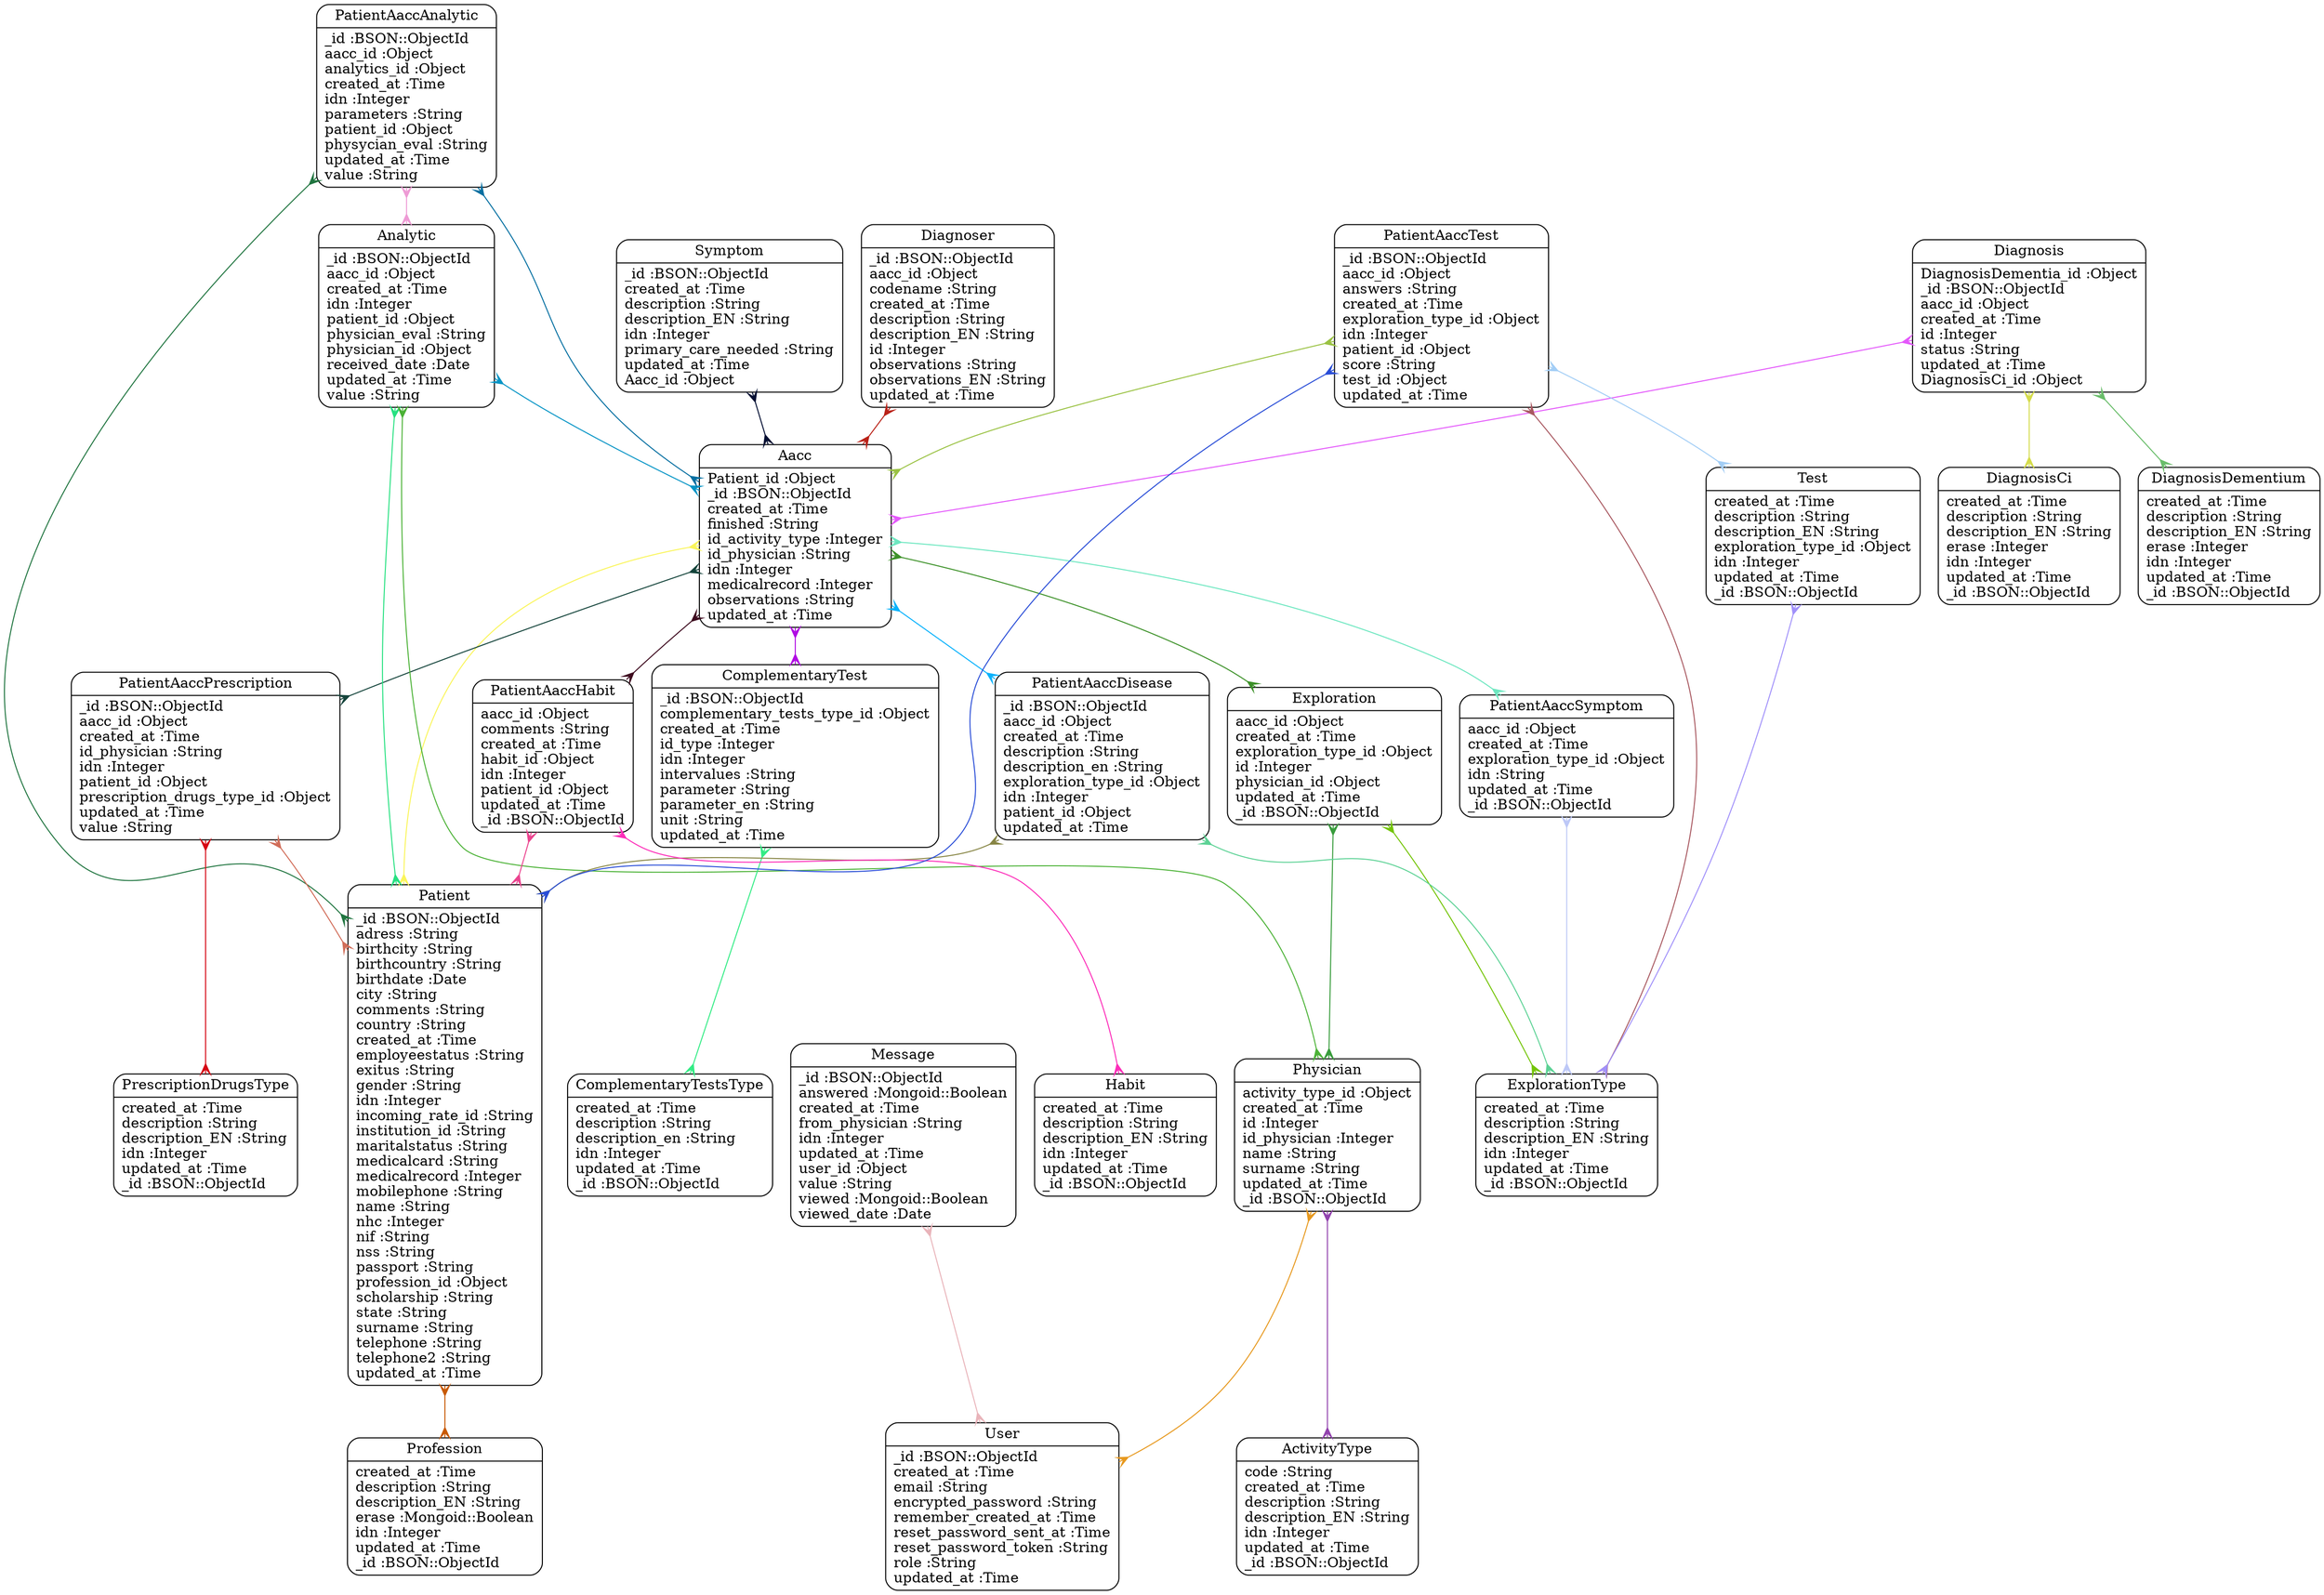 digraph models_diagram {
	graph[overlap=false, splines=true, bgcolor="white"]
	"Aacc" [shape=Mrecord, label="{Aacc|Patient_id :Object\l_id :BSON::ObjectId\lcreated_at :Time\lfinished :String\lid_activity_type :Integer\lid_physician :String\lidn :Integer\lmedicalrecord :Integer\lobservations :String\lupdated_at :Time\l}"]
	"ActivityType" [shape=Mrecord, label="{ActivityType|code :String\lcreated_at :Time\ldescription :String\ldescription_EN :String\lidn :Integer\lupdated_at :Time\l_id :BSON::ObjectId\l}"]
	"Analytic" [shape=Mrecord, label="{Analytic|_id :BSON::ObjectId\laacc_id :Object\lcreated_at :Time\lidn :Integer\lpatient_id :Object\lphysician_eval :String\lphysician_id :Object\lreceived_date :Date\lupdated_at :Time\lvalue :String\l}"]
	"ComplementaryTest" [shape=Mrecord, label="{ComplementaryTest|_id :BSON::ObjectId\lcomplementary_tests_type_id :Object\lcreated_at :Time\lid_type :Integer\lidn :Integer\lintervalues :String\lparameter :String\lparameter_en :String\lunit :String\lupdated_at :Time\l}"]
	"ComplementaryTestsType" [shape=Mrecord, label="{ComplementaryTestsType|created_at :Time\ldescription :String\ldescription_en :String\lidn :Integer\lupdated_at :Time\l_id :BSON::ObjectId\l}"]
	"Diagnoser" [shape=Mrecord, label="{Diagnoser|_id :BSON::ObjectId\laacc_id :Object\lcodename :String\lcreated_at :Time\ldescription :String\ldescription_EN :String\lid :Integer\lobservations :String\lobservations_EN :String\lupdated_at :Time\l}"]
	"Diagnosis" [shape=Mrecord, label="{Diagnosis|DiagnosisDementia_id :Object\l_id :BSON::ObjectId\laacc_id :Object\lcreated_at :Time\lid :Integer\lstatus :String\lupdated_at :Time\lDiagnosisCi_id :Object\l}"]
	"DiagnosisCi" [shape=Mrecord, label="{DiagnosisCi|created_at :Time\ldescription :String\ldescription_EN :String\lerase :Integer\lidn :Integer\lupdated_at :Time\l_id :BSON::ObjectId\l}"]
	"DiagnosisDementium" [shape=Mrecord, label="{DiagnosisDementium|created_at :Time\ldescription :String\ldescription_EN :String\lerase :Integer\lidn :Integer\lupdated_at :Time\l_id :BSON::ObjectId\l}"]
	"Exploration" [shape=Mrecord, label="{Exploration|aacc_id :Object\lcreated_at :Time\lexploration_type_id :Object\lid :Integer\lphysician_id :Object\lupdated_at :Time\l_id :BSON::ObjectId\l}"]
	"ExplorationType" [shape=Mrecord, label="{ExplorationType|created_at :Time\ldescription :String\ldescription_EN :String\lidn :Integer\lupdated_at :Time\l_id :BSON::ObjectId\l}"]
	"Habit" [shape=Mrecord, label="{Habit|created_at :Time\ldescription :String\ldescription_EN :String\lidn :Integer\lupdated_at :Time\l_id :BSON::ObjectId\l}"]
	"Message" [shape=Mrecord, label="{Message|_id :BSON::ObjectId\lanswered :Mongoid::Boolean\lcreated_at :Time\lfrom_physician :String\lidn :Integer\lupdated_at :Time\luser_id :Object\lvalue :String\lviewed :Mongoid::Boolean\lviewed_date :Date\l}"]
	"Patient" [shape=Mrecord, label="{Patient|_id :BSON::ObjectId\ladress :String\lbirthcity :String\lbirthcountry :String\lbirthdate :Date\lcity :String\lcomments :String\lcountry :String\lcreated_at :Time\lemployeestatus :String\lexitus :String\lgender :String\lidn :Integer\lincoming_rate_id :String\linstitution_id :String\lmaritalstatus :String\lmedicalcard :String\lmedicalrecord :Integer\lmobilephone :String\lname :String\lnhc :Integer\lnif :String\lnss :String\lpassport :String\lprofession_id :Object\lscholarship :String\lstate :String\lsurname :String\ltelephone :String\ltelephone2 :String\lupdated_at :Time\l}"]
	"PatientAaccAnalytic" [shape=Mrecord, label="{PatientAaccAnalytic|_id :BSON::ObjectId\laacc_id :Object\lanalytics_id :Object\lcreated_at :Time\lidn :Integer\lparameters :String\lpatient_id :Object\lphysycian_eval :String\lupdated_at :Time\lvalue :String\l}"]
	"PatientAaccDisease" [shape=Mrecord, label="{PatientAaccDisease|_id :BSON::ObjectId\laacc_id :Object\lcreated_at :Time\ldescription :String\ldescription_en :String\lexploration_type_id :Object\lidn :Integer\lpatient_id :Object\lupdated_at :Time\l}"]
	"PatientAaccHabit" [shape=Mrecord, label="{PatientAaccHabit|aacc_id :Object\lcomments :String\lcreated_at :Time\lhabit_id :Object\lidn :Integer\lpatient_id :Object\lupdated_at :Time\l_id :BSON::ObjectId\l}"]
	"PatientAaccPrescription" [shape=Mrecord, label="{PatientAaccPrescription|_id :BSON::ObjectId\laacc_id :Object\lcreated_at :Time\lid_physician :String\lidn :Integer\lpatient_id :Object\lprescription_drugs_type_id :Object\lupdated_at :Time\lvalue :String\l}"]
	"PatientAaccSymptom" [shape=Mrecord, label="{PatientAaccSymptom|aacc_id :Object\lcreated_at :Time\lexploration_type_id :Object\lidn :String\lupdated_at :Time\l_id :BSON::ObjectId\l}"]
	"PatientAaccTest" [shape=Mrecord, label="{PatientAaccTest|_id :BSON::ObjectId\laacc_id :Object\lanswers :String\lcreated_at :Time\lexploration_type_id :Object\lidn :Integer\lpatient_id :Object\lscore :String\ltest_id :Object\lupdated_at :Time\l}"]
	"Physician" [shape=Mrecord, label="{Physician|activity_type_id :Object\lcreated_at :Time\lid :Integer\lid_physician :Integer\lname :String\lsurname :String\lupdated_at :Time\l_id :BSON::ObjectId\l}"]
	"PrescriptionDrugsType" [shape=Mrecord, label="{PrescriptionDrugsType|created_at :Time\ldescription :String\ldescription_EN :String\lidn :Integer\lupdated_at :Time\l_id :BSON::ObjectId\l}"]
	"Profession" [shape=Mrecord, label="{Profession|created_at :Time\ldescription :String\ldescription_EN :String\lerase :Mongoid::Boolean\lidn :Integer\lupdated_at :Time\l_id :BSON::ObjectId\l}"]
	"Symptom" [shape=Mrecord, label="{Symptom|_id :BSON::ObjectId\lcreated_at :Time\ldescription :String\ldescription_EN :String\lidn :Integer\lprimary_care_needed :String\lupdated_at :Time\lAacc_id :Object\l}"]
	"Test" [shape=Mrecord, label="{Test|created_at :Time\ldescription :String\ldescription_EN :String\lexploration_type_id :Object\lidn :Integer\lupdated_at :Time\l_id :BSON::ObjectId\l}"]
	"User" [shape=Mrecord, label="{User|_id :BSON::ObjectId\lcreated_at :Time\lemail :String\lencrypted_password :String\lremember_created_at :Time\lreset_password_sent_at :Time\lreset_password_token :String\lrole :String\lupdated_at :Time\l}"]
	"Aacc" -> "PatientAaccSymptom" [arrowtail=crow, arrowhead=crow, dir=both color="#6DE7C0"]
	"Aacc" -> "PatientAaccHabit" [arrowtail=crow, arrowhead=crow, dir=both color="#3E0B1F"]
	"Aacc" -> "PatientAaccPrescription" [arrowtail=crow, arrowhead=crow, dir=both color="#14443B"]
	"Aacc" -> "PatientAaccDisease" [arrowtail=crow, arrowhead=crow, dir=both color="#08B2FC"]
	"Aacc" -> "Exploration" [arrowtail=crow, arrowhead=crow, dir=both color="#3C9128"]
	"Aacc" -> "ComplementaryTest" [arrowtail=crow, arrowhead=crow, dir=both color="#B00BE3"]
	"Aacc" -> "Patient" [arrowtail=crow, arrowhead=crow, dir=both color="#FAF55B"]
	"Analytic" -> "Physician" [arrowtail=crow, arrowhead=crow, dir=both color="#4BB236"]
	"Analytic" -> "Patient" [arrowtail=crow, arrowhead=crow, dir=both color="#27E181"]
	"Analytic" -> "Aacc" [arrowtail=crow, arrowhead=crow, dir=both color="#0595C6"]
	"ComplementaryTest" -> "ComplementaryTestsType" [arrowtail=crow, arrowhead=crow, dir=both color="#33EC85"]
	"Diagnoser" -> "Aacc" [arrowtail=crow, arrowhead=crow, dir=both color="#BA2218"]
	"Diagnosis" -> "Aacc" [arrowtail=crow, arrowhead=crow, dir=both color="#E458FB"]
	"Diagnosis" -> "DiagnosisCi" [arrowtail=crow, arrowhead=crow, dir=both color="#D5DC4B"]
	"Diagnosis" -> "DiagnosisDementium" [arrowtail=crow, arrowhead=crow, dir=both color="#69BD6A"]
	"Exploration" -> "ExplorationType" [arrowtail=crow, arrowhead=crow, dir=both color="#73C407"]
	"Exploration" -> "Physician" [arrowtail=crow, arrowhead=crow, dir=both color="#389C3C"]
	"Message" -> "User" [arrowtail=crow, arrowhead=crow, dir=both color="#E9B4BA"]
	"Patient" -> "Profession" [arrowtail=crow, arrowhead=crow, dir=both color="#C85A05"]
	"PatientAaccAnalytic" -> "Analytic" [arrowtail=crow, arrowhead=crow, dir=both color="#EE9BD5"]
	"PatientAaccAnalytic" -> "Patient" [arrowtail=crow, arrowhead=crow, dir=both color="#207540"]
	"PatientAaccAnalytic" -> "Aacc" [arrowtail=crow, arrowhead=crow, dir=both color="#056FA1"]
	"PatientAaccDisease" -> "ExplorationType" [arrowtail=crow, arrowhead=crow, dir=both color="#5CD295"]
	"PatientAaccDisease" -> "Patient" [arrowtail=crow, arrowhead=crow, dir=both color="#878544"]
	"PatientAaccHabit" -> "Habit" [arrowtail=crow, arrowhead=crow, dir=both color="#FD2DB9"]
	"PatientAaccHabit" -> "Patient" [arrowtail=crow, arrowhead=crow, dir=both color="#EB448F"]
	"PatientAaccPrescription" -> "PrescriptionDrugsType" [arrowtail=crow, arrowhead=crow, dir=both color="#D60714"]
	"PatientAaccPrescription" -> "Patient" [arrowtail=crow, arrowhead=crow, dir=both color="#D16D59"]
	"PatientAaccSymptom" -> "ExplorationType" [arrowtail=crow, arrowhead=crow, dir=both color="#BDC8F7"]
	"PatientAaccTest" -> "ExplorationType" [arrowtail=crow, arrowhead=crow, dir=both color="#A85860"]
	"PatientAaccTest" -> "Test" [arrowtail=crow, arrowhead=crow, dir=both color="#A3CEF6"]
	"PatientAaccTest" -> "Aacc" [arrowtail=crow, arrowhead=crow, dir=both color="#9AC243"]
	"PatientAaccTest" -> "Patient" [arrowtail=crow, arrowhead=crow, dir=both color="#294DD7"]
	"Physician" -> "ActivityType" [arrowtail=crow, arrowhead=crow, dir=both color="#9243AE"]
	"Physician" -> "User" [arrowtail=crow, arrowhead=crow, dir=both color="#E7991F"]
	"Symptom" -> "Aacc" [arrowtail=crow, arrowhead=crow, dir=both color="#030E32"]
	"Test" -> "ExplorationType" [arrowtail=crow, arrowhead=crow, dir=both color="#A191FA"]
}
